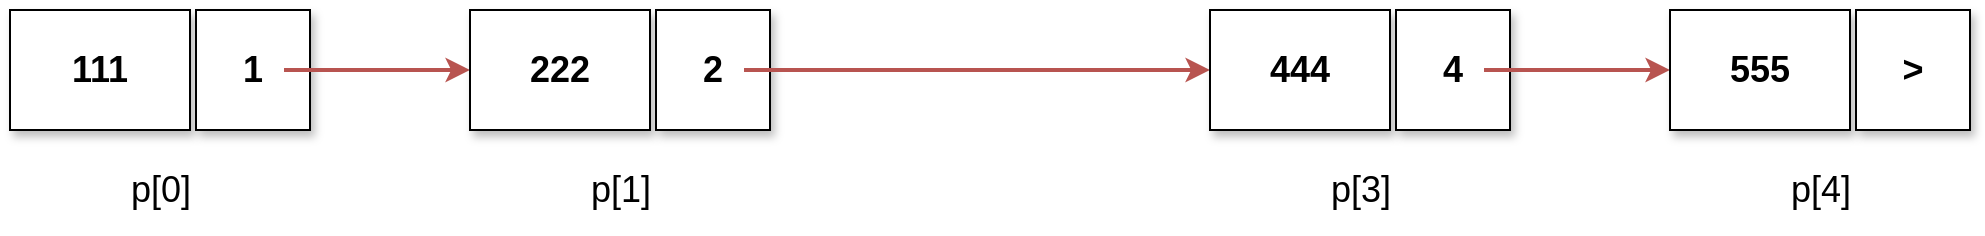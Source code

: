 <mxfile version="14.1.5" type="device"><diagram id="q3eJ2jmK1gxnIk0actyJ" name="第 1 页"><mxGraphModel dx="1810" dy="1610" grid="1" gridSize="10" guides="1" tooltips="1" connect="1" arrows="1" fold="1" page="1" pageScale="1" pageWidth="827" pageHeight="1169" math="0" shadow="0"><root><mxCell id="0"/><mxCell id="1" parent="0"/><mxCell id="T37QbzLmSabiiNlaRVuc-1" value="111" style="rounded=0;whiteSpace=wrap;html=1;fontStyle=1;fontSize=18;shadow=1;" parent="1" vertex="1"><mxGeometry x="10" y="340" width="90" height="60" as="geometry"/></mxCell><mxCell id="T37QbzLmSabiiNlaRVuc-2" value="1" style="rounded=0;whiteSpace=wrap;html=1;fontStyle=1;fontSize=18;shadow=1;" parent="1" vertex="1"><mxGeometry x="103" y="340" width="57" height="60" as="geometry"/></mxCell><mxCell id="T37QbzLmSabiiNlaRVuc-3" value="p[0]" style="text;html=1;align=center;verticalAlign=middle;resizable=0;points=[];autosize=1;fontSize=18;shadow=1;" parent="1" vertex="1"><mxGeometry x="60" y="415" width="50" height="30" as="geometry"/></mxCell><mxCell id="T37QbzLmSabiiNlaRVuc-5" value="" style="endArrow=classic;html=1;fontSize=18;exitX=0.772;exitY=0.5;exitDx=0;exitDy=0;exitPerimeter=0;fillColor=#f8cecc;strokeColor=#b85450;strokeWidth=2;shadow=0;" parent="1" source="T37QbzLmSabiiNlaRVuc-2" edge="1"><mxGeometry width="50" height="50" relative="1" as="geometry"><mxPoint x="220" y="520" as="sourcePoint"/><mxPoint x="240" y="370" as="targetPoint"/></mxGeometry></mxCell><mxCell id="T37QbzLmSabiiNlaRVuc-6" value="222" style="rounded=0;whiteSpace=wrap;html=1;fontStyle=1;fontSize=18;shadow=1;" parent="1" vertex="1"><mxGeometry x="240" y="340" width="90" height="60" as="geometry"/></mxCell><mxCell id="T37QbzLmSabiiNlaRVuc-7" value="2" style="rounded=0;whiteSpace=wrap;html=1;fontStyle=1;fontSize=18;shadow=1;" parent="1" vertex="1"><mxGeometry x="333" y="340" width="57" height="60" as="geometry"/></mxCell><mxCell id="T37QbzLmSabiiNlaRVuc-8" value="p[1]" style="text;html=1;align=center;verticalAlign=middle;resizable=0;points=[];autosize=1;fontSize=18;shadow=1;" parent="1" vertex="1"><mxGeometry x="290" y="415" width="50" height="30" as="geometry"/></mxCell><mxCell id="T37QbzLmSabiiNlaRVuc-10" value="" style="endArrow=classic;html=1;fontSize=18;exitX=0.772;exitY=0.5;exitDx=0;exitDy=0;exitPerimeter=0;fillColor=#f8cecc;strokeColor=#b85450;strokeWidth=2;shadow=0;entryX=0;entryY=0.5;entryDx=0;entryDy=0;" parent="1" source="T37QbzLmSabiiNlaRVuc-7" edge="1" target="T37QbzLmSabiiNlaRVuc-16"><mxGeometry width="50" height="50" relative="1" as="geometry"><mxPoint x="450" y="520" as="sourcePoint"/><mxPoint x="470" y="370" as="targetPoint"/></mxGeometry></mxCell><mxCell id="T37QbzLmSabiiNlaRVuc-16" value="444" style="rounded=0;whiteSpace=wrap;html=1;fontStyle=1;fontSize=18;shadow=1;" parent="1" vertex="1"><mxGeometry x="610" y="340" width="90" height="60" as="geometry"/></mxCell><mxCell id="T37QbzLmSabiiNlaRVuc-17" value="4" style="rounded=0;whiteSpace=wrap;html=1;fontStyle=1;fontSize=18;shadow=1;" parent="1" vertex="1"><mxGeometry x="703" y="340" width="57" height="60" as="geometry"/></mxCell><mxCell id="T37QbzLmSabiiNlaRVuc-18" value="p[3]" style="text;html=1;align=center;verticalAlign=middle;resizable=0;points=[];autosize=1;fontSize=18;shadow=1;" parent="1" vertex="1"><mxGeometry x="660" y="415" width="50" height="30" as="geometry"/></mxCell><mxCell id="T37QbzLmSabiiNlaRVuc-20" value="" style="endArrow=classic;html=1;fontSize=18;exitX=0.772;exitY=0.5;exitDx=0;exitDy=0;exitPerimeter=0;fillColor=#f8cecc;strokeColor=#b85450;strokeWidth=2;shadow=0;" parent="1" source="T37QbzLmSabiiNlaRVuc-17" edge="1"><mxGeometry width="50" height="50" relative="1" as="geometry"><mxPoint x="820" y="520" as="sourcePoint"/><mxPoint x="840" y="370" as="targetPoint"/></mxGeometry></mxCell><mxCell id="T37QbzLmSabiiNlaRVuc-21" value="555" style="rounded=0;whiteSpace=wrap;html=1;fontStyle=1;fontSize=18;shadow=1;" parent="1" vertex="1"><mxGeometry x="840" y="340" width="90" height="60" as="geometry"/></mxCell><mxCell id="T37QbzLmSabiiNlaRVuc-22" value="&amp;gt;" style="rounded=0;whiteSpace=wrap;html=1;fontStyle=1;fontSize=18;shadow=1;" parent="1" vertex="1"><mxGeometry x="933" y="340" width="57" height="60" as="geometry"/></mxCell><mxCell id="T37QbzLmSabiiNlaRVuc-23" value="p[4]" style="text;html=1;align=center;verticalAlign=middle;resizable=0;points=[];autosize=1;fontSize=18;shadow=1;" parent="1" vertex="1"><mxGeometry x="890" y="415" width="50" height="30" as="geometry"/></mxCell></root></mxGraphModel></diagram></mxfile>